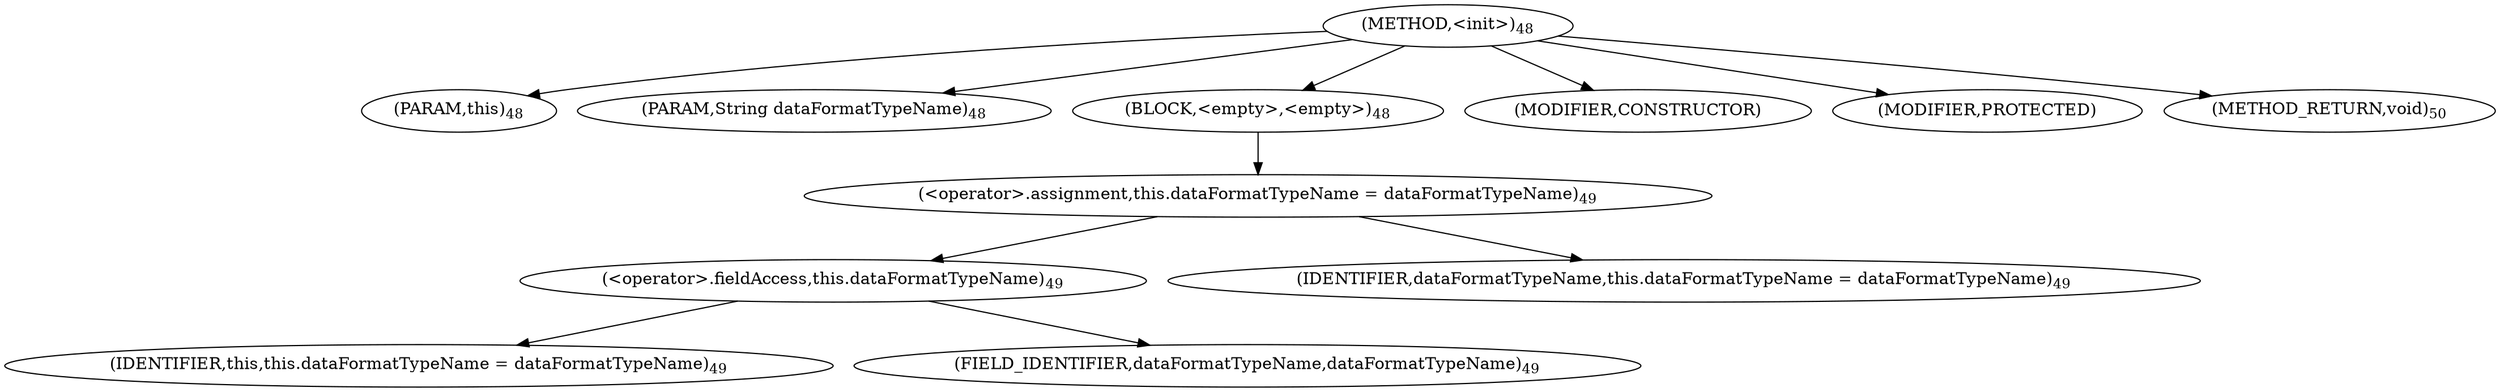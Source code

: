 digraph "&lt;init&gt;" {  
"52" [label = <(METHOD,&lt;init&gt;)<SUB>48</SUB>> ]
"6" [label = <(PARAM,this)<SUB>48</SUB>> ]
"53" [label = <(PARAM,String dataFormatTypeName)<SUB>48</SUB>> ]
"54" [label = <(BLOCK,&lt;empty&gt;,&lt;empty&gt;)<SUB>48</SUB>> ]
"55" [label = <(&lt;operator&gt;.assignment,this.dataFormatTypeName = dataFormatTypeName)<SUB>49</SUB>> ]
"56" [label = <(&lt;operator&gt;.fieldAccess,this.dataFormatTypeName)<SUB>49</SUB>> ]
"5" [label = <(IDENTIFIER,this,this.dataFormatTypeName = dataFormatTypeName)<SUB>49</SUB>> ]
"57" [label = <(FIELD_IDENTIFIER,dataFormatTypeName,dataFormatTypeName)<SUB>49</SUB>> ]
"58" [label = <(IDENTIFIER,dataFormatTypeName,this.dataFormatTypeName = dataFormatTypeName)<SUB>49</SUB>> ]
"59" [label = <(MODIFIER,CONSTRUCTOR)> ]
"60" [label = <(MODIFIER,PROTECTED)> ]
"61" [label = <(METHOD_RETURN,void)<SUB>50</SUB>> ]
  "52" -> "6" 
  "52" -> "53" 
  "52" -> "54" 
  "52" -> "59" 
  "52" -> "60" 
  "52" -> "61" 
  "54" -> "55" 
  "55" -> "56" 
  "55" -> "58" 
  "56" -> "5" 
  "56" -> "57" 
}
